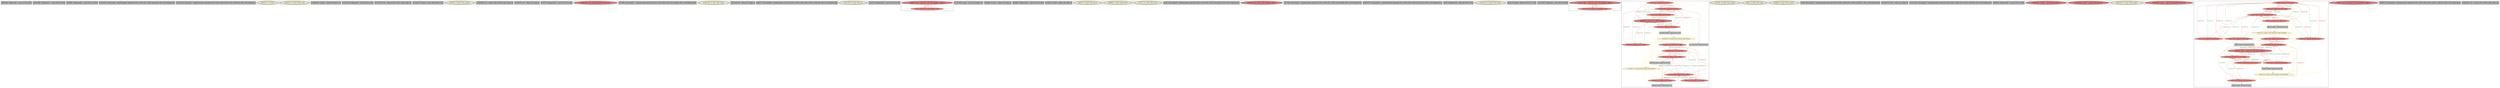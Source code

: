 
digraph G {





subgraph cluster53 {


node347 [penwidth=3.0,fontsize=20,fillcolor=grey,label="[99/102]  %idxprom5 = sext i32 %3 to i64",shape=rectangle,style=filled ]



}

subgraph cluster51 {


node345 [penwidth=3.0,fontsize=20,fillcolor=grey,label="[105/108]  %idxprom11 = sext i32 %5 to i64",shape=rectangle,style=filled ]



}

subgraph cluster50 {


node344 [penwidth=3.0,fontsize=20,fillcolor=grey,label="[65/66]  %idxprom26 = sext i32 %11 to i64",shape=rectangle,style=filled ]



}

subgraph cluster49 {


node343 [penwidth=3.0,fontsize=20,fillcolor=grey,label="[100/101]  %arrayidx6 = getelementptr inbounds [100 x i32], [100 x i32]* %arrayidx, i64 0, i64 %idxprom5",shape=rectangle,style=filled ]



}

subgraph cluster45 {


node339 [penwidth=3.0,fontsize=20,fillcolor=grey,label="[118/119]  %arrayidx = getelementptr inbounds [100 x [100 x i32]], [100 x [100 x i32]]* %a, i64 0, i64 %idxprom",shape=rectangle,style=filled ]



}

subgraph cluster41 {


node335 [penwidth=3.0,fontsize=20,fillcolor=lemonchiffon,label="[166/167]  ret i32 0",shape=ellipse,style=filled ]



}

subgraph cluster39 {


node333 [penwidth=3.0,fontsize=20,fillcolor=lemonchiffon,label="[140/141]  br label %for.cond",shape=ellipse,style=filled ]



}

subgraph cluster38 {


node332 [penwidth=3.0,fontsize=20,fillcolor=grey,label="[148/149]  %rem8 = srem i32 %call7, 10",shape=rectangle,style=filled ]



}

subgraph cluster46 {


node340 [penwidth=3.0,fontsize=20,fillcolor=grey,label="[130/133]  %idxprom9 = sext i32 %4 to i64",shape=rectangle,style=filled ]



}

subgraph cluster37 {


node331 [penwidth=3.0,fontsize=20,fillcolor=grey,label="[178/179]  %b = alloca [100 x [100 x i32]], align 16",shape=rectangle,style=filled ]



}

subgraph cluster36 {


node330 [penwidth=3.0,fontsize=20,fillcolor=grey,label="[174/175]  %conv = trunc i64 %call to i32",shape=rectangle,style=filled ]



}

subgraph cluster15 {


node273 [penwidth=3.0,fontsize=20,fillcolor=lemonchiffon,label="[53/54]  br label %for.cond21",shape=ellipse,style=filled ]



}

subgraph cluster40 {


node334 [penwidth=3.0,fontsize=20,fillcolor=grey,label="[168/169]  %c = alloca [100 x [100 x i32]], align 16",shape=rectangle,style=filled ]



}

subgraph cluster35 {


node329 [penwidth=3.0,fontsize=20,fillcolor=grey,label="[176/177]  %i = alloca i32, align 4",shape=rectangle,style=filled ]



}

subgraph cluster54 {


node348 [penwidth=3.0,fontsize=20,fillcolor=grey,label="[75/76]  %idxprom34 = sext i32 %17 to i64",shape=rectangle,style=filled ]



}

subgraph cluster42 {


node336 [penwidth=3.0,fontsize=20,fillcolor=lightcoral,label="[164/165]  call void @srand(i32 %conv) #3",shape=ellipse,style=filled ]



}

subgraph cluster11 {


node269 [penwidth=3.0,fontsize=20,fillcolor=grey,label="[41/46]  %arrayidx27 = getelementptr inbounds [100 x i32], [100 x i32]* %arrayidx25, i64 0, i64 %idxprom26",shape=rectangle,style=filled ]



}

subgraph cluster43 {


node337 [penwidth=3.0,fontsize=20,fillcolor=lemonchiffon,label="[138/139]  br label %for.cond1",shape=ellipse,style=filled ]



}

subgraph cluster19 {


node294 [penwidth=3.0,fontsize=20,fillcolor=grey,label="[94/163]  %j = alloca i32, align 4",shape=rectangle,style=filled ]



}

subgraph cluster9 {


node266 [penwidth=3.0,fontsize=20,fillcolor=grey,label="[26/27]  %arrayidx29 = getelementptr inbounds [100 x [100 x i32]], [100 x [100 x i32]]* %b, i64 0, i64 %idxprom28",shape=rectangle,style=filled ]



}

subgraph cluster52 {


node346 [penwidth=3.0,fontsize=20,fillcolor=lemonchiffon,label="[157/158]  br label %for.inc",shape=ellipse,style=filled ]



}

subgraph cluster8 {


node265 [penwidth=3.0,fontsize=20,fillcolor=grey,label="[16/19]  %idxprom30 = sext i32 %14 to i64",shape=rectangle,style=filled ]



}

subgraph cluster10 {


node268 [penwidth=3.0,fontsize=20,fillcolor=lightcoral,label="[42/45]  %12 = load i32, i32* %arrayidx27, align 4",shape=ellipse,style=filled ]
node267 [fillcolor=lightcoral,label="[43/44]  store i32 %rem, i32* %arrayidx6, align 4",shape=ellipse,style=filled ]

node267->node268 [style=solid,color=forestgreen,label="T|indep",penwidth=1.0,fontcolor=forestgreen ]
node268->node267 [style=solid,color=firebrick3,label="A|indep",penwidth=1.0,fontcolor=firebrick3 ]


}

subgraph cluster23 {


node298 [penwidth=3.0,fontsize=20,fillcolor=grey,label="[151/152]  %rem = srem i32 %call4, 10",shape=rectangle,style=filled ]



}

subgraph cluster7 {


node264 [penwidth=3.0,fontsize=20,fillcolor=grey,label="[22/25]  %retval = alloca i32, align 4",shape=rectangle,style=filled ]



}

subgraph cluster14 {


node272 [penwidth=3.0,fontsize=20,fillcolor=grey,label="[39/48]  %idxprom24 = sext i32 %10 to i64",shape=rectangle,style=filled ]



}

subgraph cluster44 {


node338 [penwidth=3.0,fontsize=20,fillcolor=grey,label="[170/171]  %j20 = alloca i32, align 4",shape=rectangle,style=filled ]



}

subgraph cluster6 {


node263 [penwidth=3.0,fontsize=20,fillcolor=lemonchiffon,label="[20/21]  br label %for.inc13",shape=ellipse,style=filled ]



}

subgraph cluster30 {


node324 [penwidth=3.0,fontsize=20,fillcolor=lemonchiffon,label="[85/86]  br label %for.inc39",shape=ellipse,style=filled ]



}

subgraph cluster31 {


node325 [penwidth=3.0,fontsize=20,fillcolor=lemonchiffon,label="[71/72]  br label %for.inc36",shape=ellipse,style=filled ]



}

subgraph cluster0 {


node256 [penwidth=3.0,fontsize=20,fillcolor=grey,label="[2/5]  %arrayidx35 = getelementptr inbounds [100 x i32], [100 x i32]* %arrayidx33, i64 0, i64 %idxprom34",shape=rectangle,style=filled ]



}

subgraph cluster13 {


node271 [penwidth=3.0,fontsize=20,fillcolor=lightcoral,label="[23/24]  store i32 0, i32* %retval, align 4",shape=ellipse,style=filled ]



}

subgraph cluster5 {


node262 [penwidth=3.0,fontsize=20,fillcolor=grey,label="[17/18]  %arrayidx31 = getelementptr inbounds [100 x i32], [100 x i32]* %arrayidx29, i64 0, i64 %idxprom30",shape=rectangle,style=filled ]



}

subgraph cluster47 {


node341 [penwidth=3.0,fontsize=20,fillcolor=grey,label="[106/107]  %arrayidx12 = getelementptr inbounds [100 x i32], [100 x i32]* %arrayidx10, i64 0, i64 %idxprom11",shape=rectangle,style=filled ]



}

subgraph cluster1 {


node257 [penwidth=3.0,fontsize=20,fillcolor=grey,label="[0/7]  %idxprom32 = sext i32 %16 to i64",shape=rectangle,style=filled ]



}

subgraph cluster32 {


node326 [penwidth=3.0,fontsize=20,fillcolor=lemonchiffon,label="[155/156]  br label %for.cond1",shape=ellipse,style=filled ]



}

subgraph cluster3 {


node259 [penwidth=3.0,fontsize=20,fillcolor=grey,label="[10/11]  %add = add nsw i32 %12, %15",shape=rectangle,style=filled ]



}

subgraph cluster48 {


node342 [penwidth=3.0,fontsize=20,fillcolor=grey,label="[117/120]  %idxprom = sext i32 %2 to i64",shape=rectangle,style=filled ]



}

subgraph cluster4 {


node261 [penwidth=3.0,fontsize=20,fillcolor=lightcoral,label="[12/15]  %15 = load i32, i32* %arrayidx31, align 4",shape=ellipse,style=filled ]
node260 [fillcolor=lightcoral,label="[13/14]  store i32 %rem8, i32* %arrayidx12, align 4",shape=ellipse,style=filled ]

node260->node261 [style=solid,color=forestgreen,label="T|indep",penwidth=1.0,fontcolor=forestgreen ]
node261->node260 [style=solid,color=firebrick3,label="A|indep",penwidth=1.0,fontcolor=firebrick3 ]


}

subgraph cluster17 {


node291 [fillcolor=lightcoral,label="[98/103]  %3 = load i32, i32* %j, align 4",shape=ellipse,style=filled ]
node280 [fillcolor=lightcoral,label="[104/109]  %5 = load i32, i32* %j, align 4",shape=ellipse,style=filled ]
node275 [fillcolor=lightcoral,label="[123/144]  %0 = load i32, i32* %i, align 4",shape=ellipse,style=filled ]
node292 [fillcolor=lightcoral,label="[96/161]  %1 = load i32, i32* %j, align 4",shape=ellipse,style=filled ]
node284 [fillcolor=lightcoral,label="[124/135]  store i32 0, i32* %i, align 4",shape=ellipse,style=filled ]
node277 [fillcolor=lemonchiffon,label="[116/159]  br i1 %cmp2, label %for.body3, label %for.end",shape=ellipse,style=filled ]
node289 [fillcolor=lightcoral,label="[129/134]  %4 = load i32, i32* %i, align 4",shape=ellipse,style=filled ]
node281 [fillcolor=grey,label="[111/112]  %inc = add nsw i32 %6, 1",shape=rectangle,style=filled ]
node276 [fillcolor=lightcoral,label="[97/114]  store i32 %inc, i32* %j, align 4",shape=ellipse,style=filled ]
node285 [fillcolor=grey,label="[136/143]  %cmp = icmp slt i32 %0, 100",shape=rectangle,style=filled ]
node278 [penwidth=3.0,fontsize=20,fillcolor=lightcoral,label="[95/162]  store i32 0, i32* %j, align 4",shape=ellipse,style=filled ]
node282 [fillcolor=lemonchiffon,label="[137/142]  br i1 %cmp, label %for.body, label %for.end15",shape=ellipse,style=filled ]
node283 [fillcolor=grey,label="[126/127]  %inc14 = add nsw i32 %7, 1",shape=rectangle,style=filled ]
node288 [fillcolor=lightcoral,label="[125/128]  %7 = load i32, i32* %i, align 4",shape=ellipse,style=filled ]
node286 [fillcolor=lightcoral,label="[110/113]  %6 = load i32, i32* %j, align 4",shape=ellipse,style=filled ]
node287 [fillcolor=lightcoral,label="[121/146]  %2 = load i32, i32* %i, align 4",shape=ellipse,style=filled ]
node279 [fillcolor=lightcoral,label="[122/145]  store i32 %inc14, i32* %i, align 4",shape=ellipse,style=filled ]
node290 [fillcolor=grey,label="[115/160]  %cmp2 = icmp slt i32 %1, 100",shape=rectangle,style=filled ]

node285->node282 [style=solid,color=black,label="",penwidth=0.5,fontcolor=black ]
node282->node278 [style=solid,color=gold,label="C",penwidth=1.0,fontcolor=gold ]
node282->node277 [style=solid,color=gold,label="C",penwidth=1.0,fontcolor=gold ]
node282->node285 [style=solid,color=gold,label="C",penwidth=1.0,fontcolor=gold ]
node282->node275 [style=solid,color=gold,label="C",penwidth=1.0,fontcolor=gold ]
node277->node286 [style=solid,color=gold,label="C",penwidth=1.0,fontcolor=gold ]
node281->node276 [style=solid,color=black,label="",penwidth=0.5,fontcolor=black ]
node277->node292 [style=solid,color=gold,label="C",penwidth=1.0,fontcolor=gold ]
node286->node281 [style=solid,color=black,label="",penwidth=0.5,fontcolor=black ]
node288->node283 [style=solid,color=black,label="",penwidth=0.5,fontcolor=black ]
node279->node289 [style=solid,color=forestgreen,label="T|indep|Const",penwidth=1.0,fontcolor=forestgreen ]
node289->node279 [style=solid,color=firebrick3,label="A|indep|Const",penwidth=1.0,fontcolor=firebrick3 ]
node286->node278 [style=solid,color=firebrick3,label="A|indep|Const",penwidth=1.0,fontcolor=firebrick3 ]
node278->node280 [style=solid,color=forestgreen,label="T|indep|Const",penwidth=1.0,fontcolor=forestgreen ]
node292->node278 [style=solid,color=firebrick3,label="A|indep|Const",penwidth=1.0,fontcolor=firebrick3 ]
node277->node281 [style=solid,color=gold,label="C",penwidth=1.0,fontcolor=gold ]
node289->node284 [style=solid,color=firebrick3,label="A|indep|Const",penwidth=1.0,fontcolor=firebrick3 ]
node291->node276 [style=solid,color=firebrick3,label="A|indep|Const",penwidth=1.0,fontcolor=firebrick3 ]
node279->node287 [style=solid,color=forestgreen,label="T|indep|Const",penwidth=1.0,fontcolor=forestgreen ]
node288->node279 [style=solid,color=firebrick3,label="A|indep|Const",penwidth=1.0,fontcolor=firebrick3 ]
node277->node280 [style=solid,color=gold,label="C",penwidth=1.0,fontcolor=gold ]
node284->node289 [style=solid,color=forestgreen,label="T|indep|Const",penwidth=1.0,fontcolor=forestgreen ]
node286->node276 [style=solid,color=firebrick3,label="A|indep|Const",penwidth=1.0,fontcolor=firebrick3 ]
node277->node289 [style=solid,color=gold,label="C",penwidth=1.0,fontcolor=gold ]
node278->node291 [style=solid,color=forestgreen,label="T|indep|Const",penwidth=1.0,fontcolor=forestgreen ]
node276->node286 [style=solid,color=forestgreen,label="T|indep|Const",penwidth=1.0,fontcolor=forestgreen ]
node276->node280 [style=solid,color=forestgreen,label="T|indep|Const",penwidth=1.0,fontcolor=forestgreen ]
node292->node290 [style=solid,color=black,label="",penwidth=0.5,fontcolor=black ]
node280->node278 [style=solid,color=firebrick3,label="A|indep|Const",penwidth=1.0,fontcolor=firebrick3 ]
node283->node279 [style=solid,color=black,label="",penwidth=0.5,fontcolor=black ]
node279->node288 [style=solid,color=forestgreen,label="T|indep|Const",penwidth=1.0,fontcolor=forestgreen ]
node284->node275 [style=solid,color=forestgreen,label="T|indep|Const",penwidth=1.0,fontcolor=forestgreen ]
node287->node284 [style=solid,color=firebrick3,label="A|indep|Const",penwidth=1.0,fontcolor=firebrick3 ]
node276->node292 [style=solid,color=forestgreen,label="T|indep|Const",penwidth=1.0,fontcolor=forestgreen ]
node282->node288 [style=solid,color=gold,label="C",penwidth=1.0,fontcolor=gold ]
node279->node275 [style=solid,color=forestgreen,label="T|indep|Const",penwidth=1.0,fontcolor=forestgreen ]
node275->node285 [style=solid,color=black,label="",penwidth=0.5,fontcolor=black ]
node292->node276 [style=solid,color=firebrick3,label="A|indep|Const",penwidth=1.0,fontcolor=firebrick3 ]
node282->node290 [style=solid,color=gold,label="C",penwidth=1.0,fontcolor=gold ]
node282->node279 [style=solid,color=gold,label="C",penwidth=1.0,fontcolor=gold ]
node284->node287 [style=solid,color=forestgreen,label="T|indep|Const",penwidth=1.0,fontcolor=forestgreen ]
node290->node277 [style=solid,color=black,label="",penwidth=0.5,fontcolor=black ]
node277->node290 [style=solid,color=gold,label="C",penwidth=1.0,fontcolor=gold ]
node277->node277 [style=solid,color=gold,label="C",penwidth=1.0,fontcolor=gold ]
node282->node282 [style=solid,color=gold,label="C",penwidth=1.0,fontcolor=gold ]
node276->node291 [style=solid,color=forestgreen,label="T|indep|Const",penwidth=1.0,fontcolor=forestgreen ]
node277->node276 [style=solid,color=gold,label="C",penwidth=1.0,fontcolor=gold ]
node278->node286 [style=solid,color=forestgreen,label="T|indep|Const",penwidth=1.0,fontcolor=forestgreen ]
node275->node284 [style=solid,color=firebrick3,label="A|indep|Const",penwidth=1.0,fontcolor=firebrick3 ]
node277->node287 [style=solid,color=gold,label="C",penwidth=1.0,fontcolor=gold ]
node275->node279 [style=solid,color=firebrick3,label="A|indep|Const",penwidth=1.0,fontcolor=firebrick3 ]
node282->node292 [style=solid,color=gold,label="C",penwidth=1.0,fontcolor=gold ]
node277->node291 [style=solid,color=gold,label="C",penwidth=1.0,fontcolor=gold ]
node291->node278 [style=solid,color=firebrick3,label="A|indep|Const",penwidth=1.0,fontcolor=firebrick3 ]
node280->node276 [style=solid,color=firebrick3,label="A|indep|Const",penwidth=1.0,fontcolor=firebrick3 ]
node278->node292 [style=solid,color=forestgreen,label="T|indep|Const",penwidth=1.0,fontcolor=forestgreen ]
node282->node283 [style=solid,color=gold,label="C",penwidth=1.0,fontcolor=gold ]
node287->node279 [style=solid,color=firebrick3,label="A|indep|Const",penwidth=1.0,fontcolor=firebrick3 ]
node288->node284 [style=solid,color=firebrick3,label="A|indep|Const",penwidth=1.0,fontcolor=firebrick3 ]
node284->node288 [style=solid,color=forestgreen,label="T|indep|Const",penwidth=1.0,fontcolor=forestgreen ]


}

subgraph cluster16 {


node274 [penwidth=3.0,fontsize=20,fillcolor=lemonchiffon,label="[73/74]  br label %for.cond21",shape=ellipse,style=filled ]



}

subgraph cluster2 {


node258 [penwidth=3.0,fontsize=20,fillcolor=lemonchiffon,label="[8/9]  br label %for.cond",shape=ellipse,style=filled ]



}

subgraph cluster34 {


node328 [penwidth=3.0,fontsize=20,fillcolor=lemonchiffon,label="[83/84]  br label %for.cond17",shape=ellipse,style=filled ]



}

subgraph cluster22 {


node297 [penwidth=3.0,fontsize=20,fillcolor=grey,label="[1/6]  %arrayidx33 = getelementptr inbounds [100 x [100 x i32]], [100 x [100 x i32]]* %c, i64 0, i64 %idxprom32",shape=rectangle,style=filled ]



}

subgraph cluster25 {


node300 [penwidth=3.0,fontsize=20,fillcolor=grey,label="[172/173]  %i16 = alloca i32, align 4",shape=rectangle,style=filled ]



}

subgraph cluster18 {


node293 [penwidth=3.0,fontsize=20,fillcolor=grey,label="[131/132]  %arrayidx10 = getelementptr inbounds [100 x [100 x i32]], [100 x [100 x i32]]* %b, i64 0, i64 %idxprom9",shape=rectangle,style=filled ]



}

subgraph cluster29 {


node323 [penwidth=3.0,fontsize=20,fillcolor=grey,label="[28/29]  %idxprom28 = sext i32 %13 to i64",shape=rectangle,style=filled ]



}

subgraph cluster20 {


node295 [penwidth=3.0,fontsize=20,fillcolor=lightcoral,label="[153/154]  %call4 = call i32 @rand() #3",shape=ellipse,style=filled ]



}

subgraph cluster26 {


node301 [penwidth=3.0,fontsize=20,fillcolor=lightcoral,label="[147/150]  %call7 = call i32 @rand() #3",shape=ellipse,style=filled ]



}

subgraph cluster24 {


node299 [penwidth=3.0,fontsize=20,fillcolor=lemonchiffon,label="[182/183]  br label %for.cond17",shape=ellipse,style=filled ]



}

subgraph cluster28 {


node322 [penwidth=3.0,fontsize=20,fillcolor=lightcoral,label="[184/185]  %call = call i64 @time(i64* null) #3",shape=ellipse,style=filled ]



}

subgraph cluster27 {


node321 [fillcolor=lightcoral,label="[55/82]  store i32 0, i32* %j20, align 4",shape=ellipse,style=filled ]
node320 [fillcolor=lightcoral,label="[57/80]  store i32 %inc37, i32* %j20, align 4",shape=ellipse,style=filled ]
node305 [fillcolor=lightcoral,label="[56/81]  %17 = load i32, i32* %j20, align 4",shape=ellipse,style=filled ]
node304 [fillcolor=lightcoral,label="[60/63]  %18 = load i32, i32* %j20, align 4",shape=ellipse,style=filled ]
node318 [fillcolor=lightcoral,label="[58/59]  %14 = load i32, i32* %j20, align 4",shape=ellipse,style=filled ]
node307 [fillcolor=lightcoral,label="[68/79]  %9 = load i32, i32* %j20, align 4",shape=ellipse,style=filled ]
node302 [fillcolor=grey,label="[35/36]  %inc40 = add nsw i32 %19, 1",shape=rectangle,style=filled ]
node306 [fillcolor=lemonchiffon,label="[52/87]  br i1 %cmp18, label %for.body19, label %for.end41",shape=ellipse,style=filled ]
node310 [penwidth=3.0,fontsize=20,fillcolor=lightcoral,label="[30/93]  %13 = load i32, i32* %i16, align 4",shape=ellipse,style=filled ]
node308 [fillcolor=lightcoral,label="[33/90]  store i32 0, i32* %i16, align 4",shape=ellipse,style=filled ]
node303 [fillcolor=grey,label="[61/62]  %inc37 = add nsw i32 %18, 1",shape=rectangle,style=filled ]
node309 [fillcolor=lightcoral,label="[38/49]  %10 = load i32, i32* %i16, align 4",shape=ellipse,style=filled ]
node311 [fillcolor=lightcoral,label="[34/37]  %19 = load i32, i32* %i16, align 4",shape=ellipse,style=filled ]
node312 [fillcolor=lightcoral,label="[64/67]  %11 = load i32, i32* %j20, align 4",shape=ellipse,style=filled ]
node314 [fillcolor=lightcoral,label="[32/91]  %16 = load i32, i32* %i16, align 4",shape=ellipse,style=filled ]
node315 [fillcolor=lemonchiffon,label="[70/77]  br i1 %cmp22, label %for.body23, label %for.end38",shape=ellipse,style=filled ]
node319 [fillcolor=lightcoral,label="[31/92]  store i32 %inc40, i32* %i16, align 4",shape=ellipse,style=filled ]
node316 [fillcolor=lightcoral,label="[50/89]  %8 = load i32, i32* %i16, align 4",shape=ellipse,style=filled ]
node313 [fillcolor=grey,label="[51/88]  %cmp18 = icmp slt i32 %8, 100",shape=rectangle,style=filled ]
node317 [fillcolor=grey,label="[69/78]  %cmp22 = icmp slt i32 %9, 100",shape=rectangle,style=filled ]

node312->node321 [style=solid,color=firebrick3,label="A|indep|Const",penwidth=1.0,fontcolor=firebrick3 ]
node321->node312 [style=solid,color=forestgreen,label="T|indep|Const",penwidth=1.0,fontcolor=forestgreen ]
node312->node320 [style=solid,color=firebrick3,label="A|indep|Const",penwidth=1.0,fontcolor=firebrick3 ]
node319->node309 [style=solid,color=forestgreen,label="T|indep|Const",penwidth=1.0,fontcolor=forestgreen ]
node320->node312 [style=solid,color=forestgreen,label="T|indep|Const",penwidth=1.0,fontcolor=forestgreen ]
node311->node308 [style=solid,color=firebrick3,label="A|indep|Const",penwidth=1.0,fontcolor=firebrick3 ]
node308->node311 [style=solid,color=forestgreen,label="T|indep|Const",penwidth=1.0,fontcolor=forestgreen ]
node311->node319 [style=solid,color=firebrick3,label="A|indep|Const",penwidth=1.0,fontcolor=firebrick3 ]
node307->node321 [style=solid,color=firebrick3,label="A|indep|Const",penwidth=1.0,fontcolor=firebrick3 ]
node321->node307 [style=solid,color=forestgreen,label="T|indep|Const",penwidth=1.0,fontcolor=forestgreen ]
node307->node317 [style=solid,color=black,label="",penwidth=0.5,fontcolor=black ]
node315->node314 [style=solid,color=gold,label="C",penwidth=1.0,fontcolor=gold ]
node306->node316 [style=solid,color=gold,label="C",penwidth=1.0,fontcolor=gold ]
node320->node304 [style=solid,color=forestgreen,label="T|indep|Const",penwidth=1.0,fontcolor=forestgreen ]
node306->node302 [style=solid,color=gold,label="C",penwidth=1.0,fontcolor=gold ]
node306->node315 [style=solid,color=gold,label="C",penwidth=1.0,fontcolor=gold ]
node319->node310 [style=solid,color=forestgreen,label="T|indep|Const",penwidth=1.0,fontcolor=forestgreen ]
node306->node321 [style=solid,color=gold,label="C",penwidth=1.0,fontcolor=gold ]
node305->node321 [style=solid,color=firebrick3,label="A|indep|Const",penwidth=1.0,fontcolor=firebrick3 ]
node306->node306 [style=solid,color=gold,label="C",penwidth=1.0,fontcolor=gold ]
node315->node305 [style=solid,color=gold,label="C",penwidth=1.0,fontcolor=gold ]
node315->node315 [style=solid,color=gold,label="C",penwidth=1.0,fontcolor=gold ]
node321->node305 [style=solid,color=forestgreen,label="T|indep|Const",penwidth=1.0,fontcolor=forestgreen ]
node303->node320 [style=solid,color=black,label="",penwidth=0.5,fontcolor=black ]
node319->node314 [style=solid,color=forestgreen,label="T|indep|Const",penwidth=1.0,fontcolor=forestgreen ]
node310->node319 [style=solid,color=firebrick3,label="A|indep|Const",penwidth=1.0,fontcolor=firebrick3 ]
node308->node310 [style=solid,color=forestgreen,label="T|indep|Const",penwidth=1.0,fontcolor=forestgreen ]
node315->node310 [style=solid,color=gold,label="C",penwidth=1.0,fontcolor=gold ]
node316->node313 [style=solid,color=black,label="",penwidth=0.5,fontcolor=black ]
node318->node320 [style=solid,color=firebrick3,label="A|indep|Const",penwidth=1.0,fontcolor=firebrick3 ]
node305->node320 [style=solid,color=firebrick3,label="A|indep|Const",penwidth=1.0,fontcolor=firebrick3 ]
node311->node302 [style=solid,color=black,label="",penwidth=0.5,fontcolor=black ]
node315->node307 [style=solid,color=gold,label="C",penwidth=1.0,fontcolor=gold ]
node306->node313 [style=solid,color=gold,label="C",penwidth=1.0,fontcolor=gold ]
node315->node320 [style=solid,color=gold,label="C",penwidth=1.0,fontcolor=gold ]
node316->node319 [style=solid,color=firebrick3,label="A|indep|Const",penwidth=1.0,fontcolor=firebrick3 ]
node320->node318 [style=solid,color=forestgreen,label="T|indep|Const",penwidth=1.0,fontcolor=forestgreen ]
node309->node319 [style=solid,color=firebrick3,label="A|indep|Const",penwidth=1.0,fontcolor=firebrick3 ]
node306->node317 [style=solid,color=gold,label="C",penwidth=1.0,fontcolor=gold ]
node308->node316 [style=solid,color=forestgreen,label="T|indep|Const",penwidth=1.0,fontcolor=forestgreen ]
node318->node321 [style=solid,color=firebrick3,label="A|indep|Const",penwidth=1.0,fontcolor=firebrick3 ]
node315->node303 [style=solid,color=gold,label="C",penwidth=1.0,fontcolor=gold ]
node314->node319 [style=solid,color=firebrick3,label="A|indep|Const",penwidth=1.0,fontcolor=firebrick3 ]
node313->node306 [style=solid,color=black,label="",penwidth=0.5,fontcolor=black ]
node321->node304 [style=solid,color=forestgreen,label="T|indep|Const",penwidth=1.0,fontcolor=forestgreen ]
node315->node312 [style=solid,color=gold,label="C",penwidth=1.0,fontcolor=gold ]
node304->node321 [style=solid,color=firebrick3,label="A|indep|Const",penwidth=1.0,fontcolor=firebrick3 ]
node320->node305 [style=solid,color=forestgreen,label="T|indep|Const",penwidth=1.0,fontcolor=forestgreen ]
node315->node317 [style=solid,color=gold,label="C",penwidth=1.0,fontcolor=gold ]
node310->node308 [style=solid,color=firebrick3,label="A|indep|Const",penwidth=1.0,fontcolor=firebrick3 ]
node317->node315 [style=solid,color=black,label="",penwidth=0.5,fontcolor=black ]
node315->node309 [style=solid,color=gold,label="C",penwidth=1.0,fontcolor=gold ]
node306->node307 [style=solid,color=gold,label="C",penwidth=1.0,fontcolor=gold ]
node308->node309 [style=solid,color=forestgreen,label="T|indep|Const",penwidth=1.0,fontcolor=forestgreen ]
node307->node320 [style=solid,color=firebrick3,label="A|indep|Const",penwidth=1.0,fontcolor=firebrick3 ]
node309->node308 [style=solid,color=firebrick3,label="A|indep|Const",penwidth=1.0,fontcolor=firebrick3 ]
node320->node307 [style=solid,color=forestgreen,label="T|indep|Const",penwidth=1.0,fontcolor=forestgreen ]
node316->node308 [style=solid,color=firebrick3,label="A|indep|Const",penwidth=1.0,fontcolor=firebrick3 ]
node304->node320 [style=solid,color=firebrick3,label="A|indep|Const",penwidth=1.0,fontcolor=firebrick3 ]
node314->node308 [style=solid,color=firebrick3,label="A|indep|Const",penwidth=1.0,fontcolor=firebrick3 ]
node308->node314 [style=solid,color=forestgreen,label="T|indep|Const",penwidth=1.0,fontcolor=forestgreen ]
node321->node318 [style=solid,color=forestgreen,label="T|indep|Const",penwidth=1.0,fontcolor=forestgreen ]
node319->node316 [style=solid,color=forestgreen,label="T|indep|Const",penwidth=1.0,fontcolor=forestgreen ]
node306->node311 [style=solid,color=gold,label="C",penwidth=1.0,fontcolor=gold ]
node319->node311 [style=solid,color=forestgreen,label="T|indep|Const",penwidth=1.0,fontcolor=forestgreen ]
node315->node318 [style=solid,color=gold,label="C",penwidth=1.0,fontcolor=gold ]
node315->node304 [style=solid,color=gold,label="C",penwidth=1.0,fontcolor=gold ]
node302->node319 [style=solid,color=black,label="",penwidth=0.5,fontcolor=black ]
node306->node319 [style=solid,color=gold,label="C",penwidth=1.0,fontcolor=gold ]
node304->node303 [style=solid,color=black,label="",penwidth=0.5,fontcolor=black ]


}

subgraph cluster21 {


node296 [penwidth=3.0,fontsize=20,fillcolor=lightcoral,label="[3/4]  store i32 %add, i32* %arrayidx35, align 4",shape=ellipse,style=filled ]



}

subgraph cluster12 {


node270 [penwidth=3.0,fontsize=20,fillcolor=grey,label="[40/47]  %arrayidx25 = getelementptr inbounds [100 x [100 x i32]], [100 x [100 x i32]]* %a, i64 0, i64 %idxprom24",shape=rectangle,style=filled ]



}

subgraph cluster33 {


node327 [penwidth=3.0,fontsize=20,fillcolor=grey,label="[180/181]  %a = alloca [100 x [100 x i32]], align 16",shape=rectangle,style=filled ]



}

}
